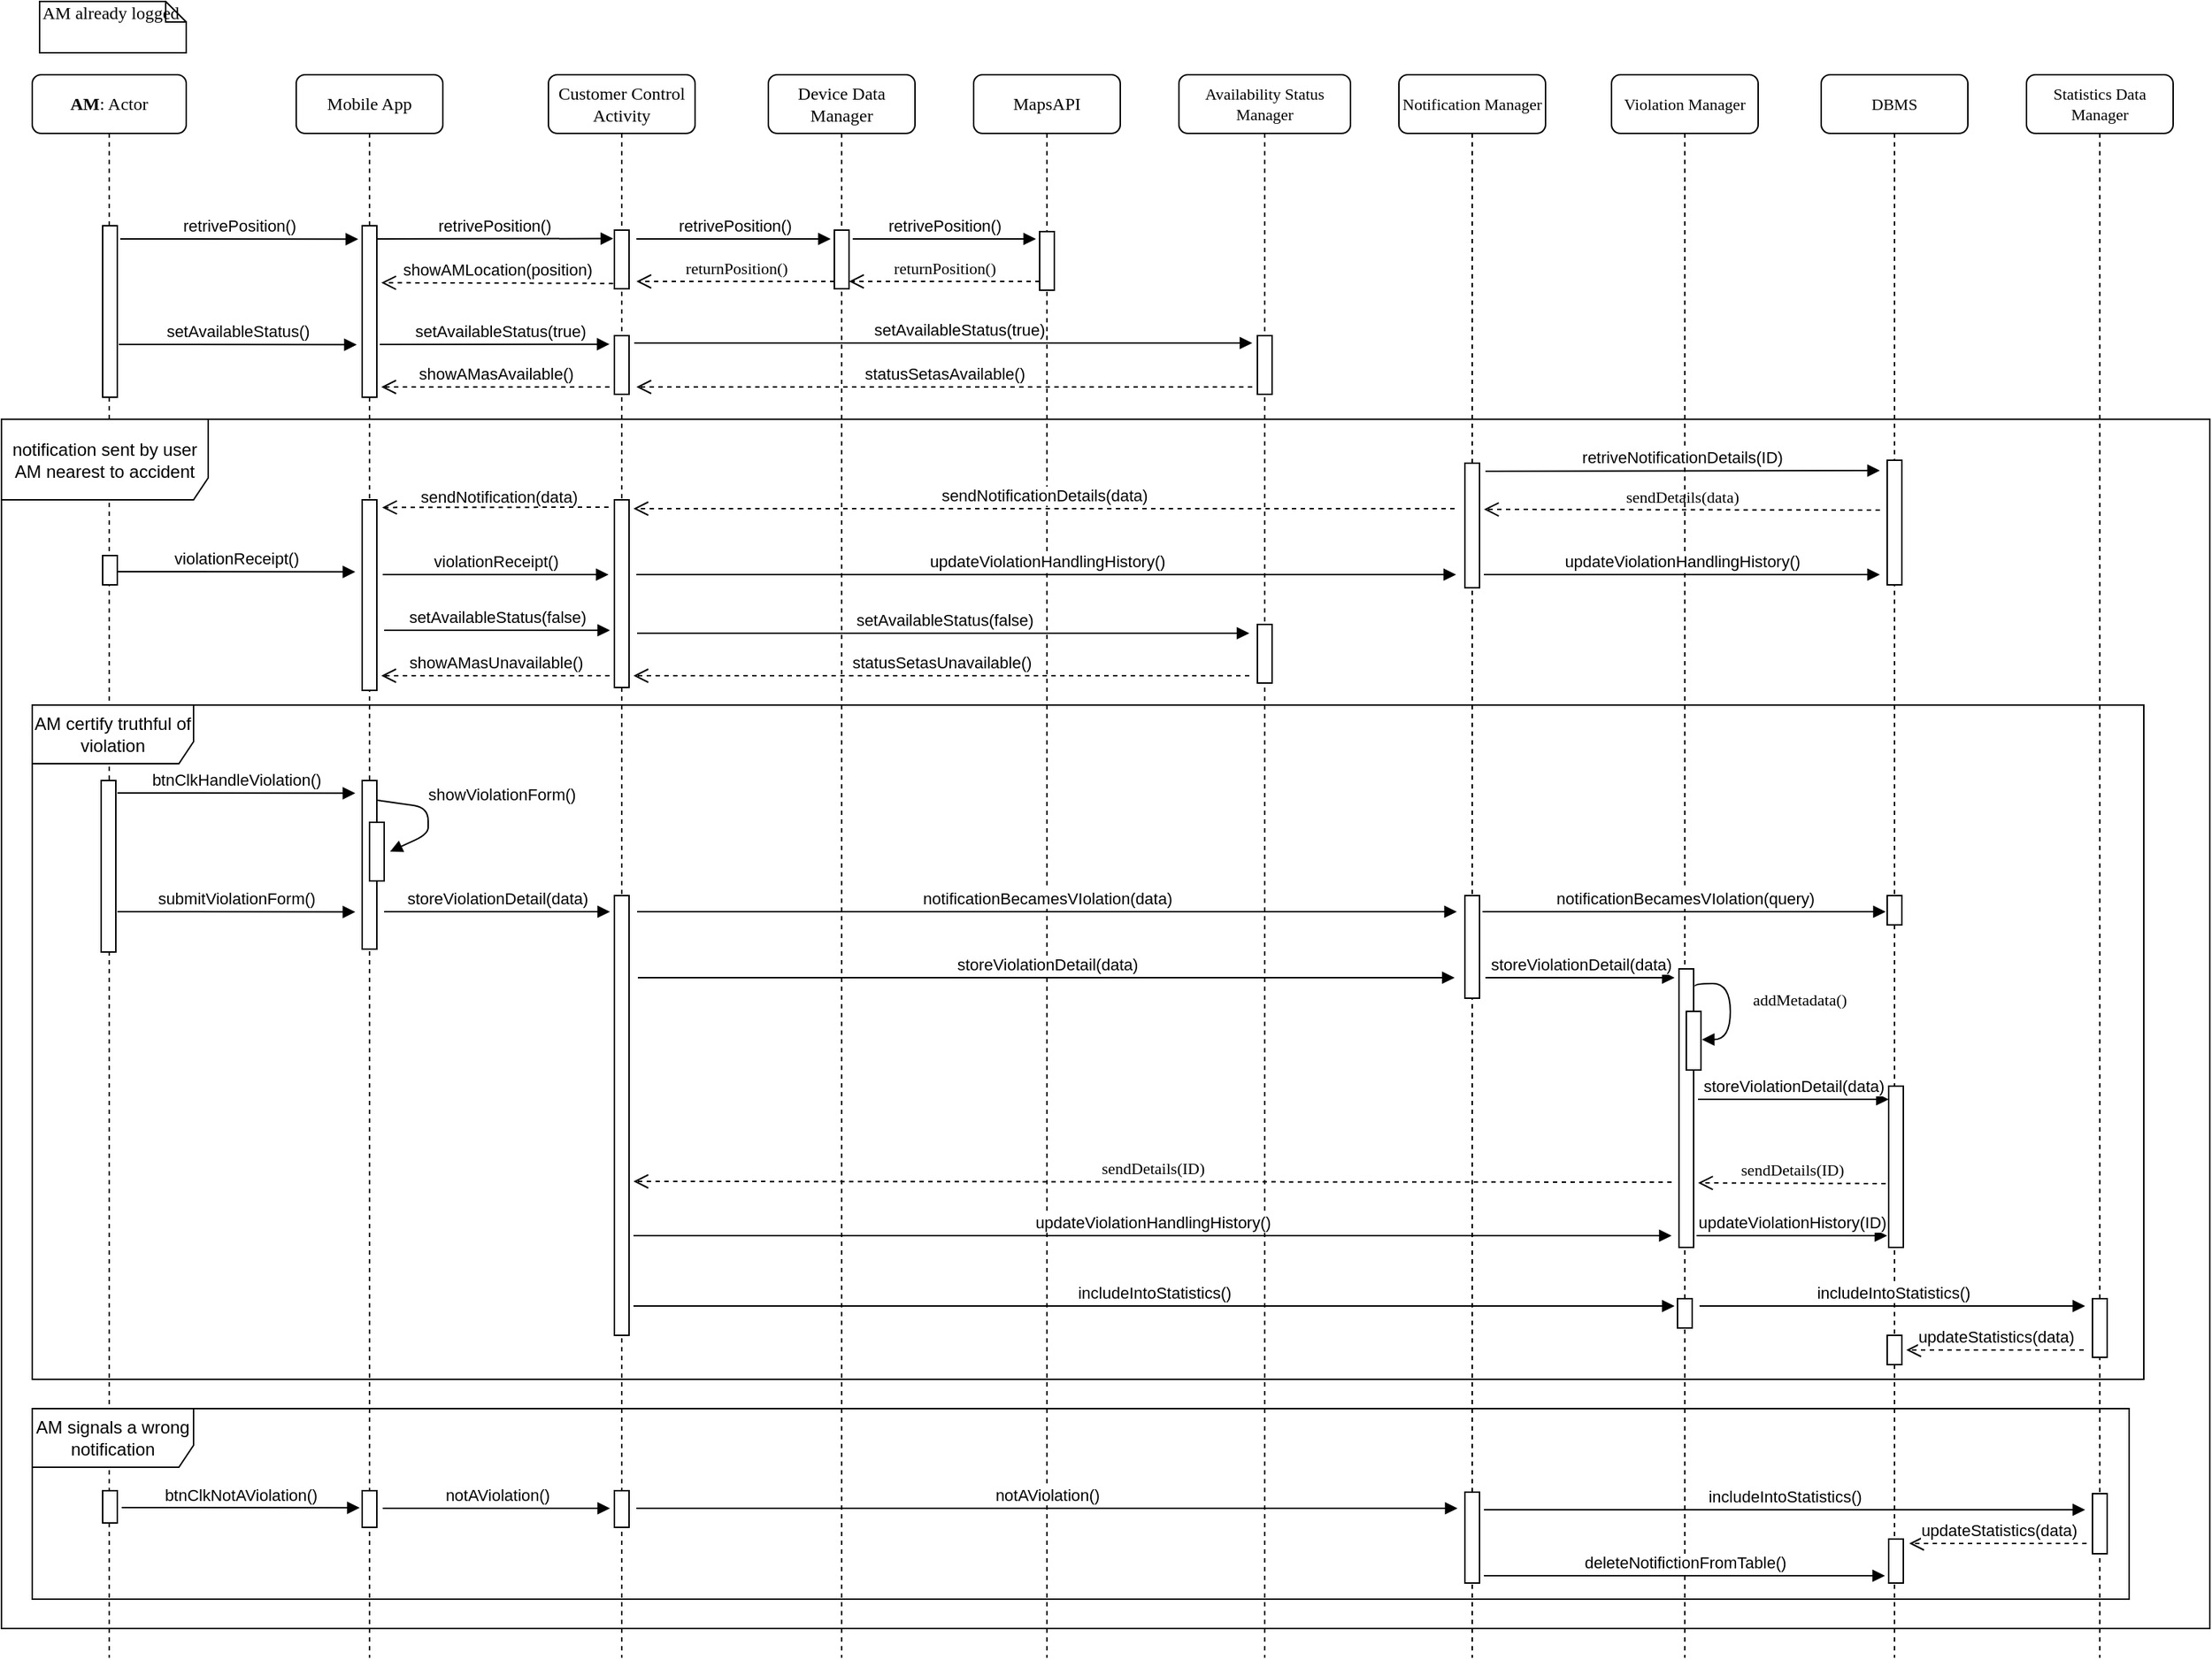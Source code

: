<mxfile version="12.2.9" type="github" pages="1">
  <diagram id="0RAHFB9DxQQNoqs_koFl" name="Page-1">
    <mxGraphModel dx="2926" dy="1651" grid="1" gridSize="10" guides="1" tooltips="1" connect="1" arrows="1" fold="1" page="1" pageScale="1" pageWidth="827" pageHeight="1169" math="0" shadow="0">
      <root>
        <mxCell id="0"/>
        <mxCell id="1" parent="0"/>
        <mxCell id="qk6un8bk32dUB89qjppy-118" value="Violation Manager" style="shape=umlLifeline;perimeter=lifelinePerimeter;whiteSpace=wrap;html=1;container=1;collapsible=0;recursiveResize=0;outlineConnect=0;rounded=1;shadow=0;comic=0;labelBackgroundColor=none;strokeWidth=1;fontFamily=Verdana;fontSize=11;align=center;" vertex="1" parent="1">
          <mxGeometry x="1137" y="80" width="100" height="1080" as="geometry"/>
        </mxCell>
        <mxCell id="qk6un8bk32dUB89qjppy-119" value="" style="html=1;points=[];perimeter=orthogonalPerimeter;rounded=0;shadow=0;comic=0;labelBackgroundColor=none;strokeColor=#000000;strokeWidth=1;fillColor=#FFFFFF;fontFamily=Verdana;fontSize=11;fontColor=#000000;align=center;" vertex="1" parent="qk6un8bk32dUB89qjppy-118">
          <mxGeometry x="46" y="610" width="10" height="190" as="geometry"/>
        </mxCell>
        <mxCell id="qk6un8bk32dUB89qjppy-1" value="Mobile App" style="shape=umlLifeline;perimeter=lifelinePerimeter;whiteSpace=wrap;html=1;container=1;collapsible=0;recursiveResize=0;outlineConnect=0;rounded=1;shadow=0;comic=0;labelBackgroundColor=none;strokeWidth=1;fontFamily=Verdana;fontSize=12;align=center;" vertex="1" parent="1">
          <mxGeometry x="240" y="80" width="100" height="1080" as="geometry"/>
        </mxCell>
        <mxCell id="qk6un8bk32dUB89qjppy-2" value="" style="html=1;points=[];perimeter=orthogonalPerimeter;rounded=0;shadow=0;comic=0;labelBackgroundColor=none;strokeWidth=1;fontFamily=Verdana;fontSize=11;align=center;" vertex="1" parent="qk6un8bk32dUB89qjppy-1">
          <mxGeometry x="45" y="103" width="10" height="117" as="geometry"/>
        </mxCell>
        <mxCell id="qk6un8bk32dUB89qjppy-69" value="" style="html=1;points=[];perimeter=orthogonalPerimeter;rounded=0;shadow=0;comic=0;labelBackgroundColor=none;strokeWidth=1;fontFamily=Verdana;fontSize=11;align=center;" vertex="1" parent="qk6un8bk32dUB89qjppy-1">
          <mxGeometry x="45" y="290" width="10" height="130" as="geometry"/>
        </mxCell>
        <mxCell id="qk6un8bk32dUB89qjppy-160" value="" style="html=1;points=[];perimeter=orthogonalPerimeter;rounded=0;shadow=0;comic=0;labelBackgroundColor=none;strokeWidth=1;fontFamily=Verdana;fontSize=11;align=center;direction=west;" vertex="1" parent="qk6un8bk32dUB89qjppy-1">
          <mxGeometry x="45" y="966" width="10" height="25" as="geometry"/>
        </mxCell>
        <mxCell id="qk6un8bk32dUB89qjppy-6" value="Device Data Manager " style="shape=umlLifeline;perimeter=lifelinePerimeter;whiteSpace=wrap;html=1;container=1;collapsible=0;recursiveResize=0;outlineConnect=0;rounded=1;shadow=0;comic=0;labelBackgroundColor=none;strokeWidth=1;fontFamily=Verdana;fontSize=12;align=center;" vertex="1" parent="1">
          <mxGeometry x="562" y="80" width="100" height="1080" as="geometry"/>
        </mxCell>
        <mxCell id="qk6un8bk32dUB89qjppy-17" value="" style="html=1;points=[];perimeter=orthogonalPerimeter;rounded=0;shadow=0;comic=0;labelBackgroundColor=none;strokeWidth=1;fontFamily=Verdana;fontSize=11;align=center;" vertex="1" parent="qk6un8bk32dUB89qjppy-6">
          <mxGeometry x="45" y="106" width="10" height="40" as="geometry"/>
        </mxCell>
        <mxCell id="qk6un8bk32dUB89qjppy-52" value="returnPosition()" style="html=1;verticalAlign=bottom;endArrow=open;dashed=1;endSize=8;labelBackgroundColor=none;fontFamily=Verdana;fontSize=11;edgeStyle=elbowEdgeStyle;elbow=vertical;" edge="1" parent="qk6un8bk32dUB89qjppy-6">
          <mxGeometry relative="1" as="geometry">
            <mxPoint x="-90" y="141" as="targetPoint"/>
            <Array as="points">
              <mxPoint x="-10" y="141"/>
              <mxPoint x="20" y="141"/>
            </Array>
            <mxPoint x="45" y="141" as="sourcePoint"/>
          </mxGeometry>
        </mxCell>
        <mxCell id="qk6un8bk32dUB89qjppy-53" value="retrivePosition()" style="html=1;verticalAlign=bottom;endArrow=block;fontSize=11;" edge="1" parent="qk6un8bk32dUB89qjppy-6">
          <mxGeometry width="80" relative="1" as="geometry">
            <mxPoint x="-90" y="112" as="sourcePoint"/>
            <mxPoint x="42.5" y="112.0" as="targetPoint"/>
          </mxGeometry>
        </mxCell>
        <mxCell id="qk6un8bk32dUB89qjppy-7" value="MapsAPI" style="shape=umlLifeline;perimeter=lifelinePerimeter;whiteSpace=wrap;html=1;container=1;collapsible=0;recursiveResize=0;outlineConnect=0;rounded=1;shadow=0;comic=0;labelBackgroundColor=none;strokeWidth=1;fontFamily=Verdana;fontSize=12;align=center;" vertex="1" parent="1">
          <mxGeometry x="702" y="80" width="100" height="1080" as="geometry"/>
        </mxCell>
        <mxCell id="qk6un8bk32dUB89qjppy-8" value="" style="html=1;points=[];perimeter=orthogonalPerimeter;rounded=0;shadow=0;comic=0;labelBackgroundColor=none;strokeWidth=1;fontFamily=Verdana;fontSize=11;align=center;" vertex="1" parent="qk6un8bk32dUB89qjppy-7">
          <mxGeometry x="45" y="107" width="10" height="40" as="geometry"/>
        </mxCell>
        <mxCell id="qk6un8bk32dUB89qjppy-9" value="Notification Manager" style="shape=umlLifeline;perimeter=lifelinePerimeter;whiteSpace=wrap;html=1;container=1;collapsible=0;recursiveResize=0;outlineConnect=0;rounded=1;shadow=0;comic=0;labelBackgroundColor=none;strokeWidth=1;fontFamily=Verdana;fontSize=11;align=center;" vertex="1" parent="1">
          <mxGeometry x="992" y="80" width="100" height="1080" as="geometry"/>
        </mxCell>
        <mxCell id="qk6un8bk32dUB89qjppy-66" value="" style="html=1;points=[];perimeter=orthogonalPerimeter;rounded=0;shadow=0;comic=0;labelBackgroundColor=none;strokeWidth=1;fontFamily=Verdana;fontSize=11;align=center;" vertex="1" parent="qk6un8bk32dUB89qjppy-9">
          <mxGeometry x="45" y="265" width="10" height="85" as="geometry"/>
        </mxCell>
        <mxCell id="qk6un8bk32dUB89qjppy-110" value="" style="html=1;points=[];perimeter=orthogonalPerimeter;rounded=0;shadow=0;comic=0;labelBackgroundColor=none;strokeWidth=1;fontFamily=Verdana;fontSize=11;align=center;" vertex="1" parent="qk6un8bk32dUB89qjppy-9">
          <mxGeometry x="45" y="560" width="10" height="70" as="geometry"/>
        </mxCell>
        <mxCell id="qk6un8bk32dUB89qjppy-14" value="&lt;b&gt;AM&lt;/b&gt;: Actor" style="shape=umlLifeline;perimeter=lifelinePerimeter;whiteSpace=wrap;html=1;container=1;collapsible=0;recursiveResize=0;outlineConnect=0;rounded=1;shadow=0;comic=0;labelBackgroundColor=none;strokeWidth=1;fontFamily=Verdana;fontSize=12;align=center;" vertex="1" parent="1">
          <mxGeometry x="60" y="80" width="105" height="1080" as="geometry"/>
        </mxCell>
        <mxCell id="qk6un8bk32dUB89qjppy-15" value="" style="html=1;points=[];perimeter=orthogonalPerimeter;rounded=0;shadow=0;comic=0;labelBackgroundColor=none;strokeWidth=1;fontFamily=Verdana;fontSize=11;align=center;" vertex="1" parent="qk6un8bk32dUB89qjppy-14">
          <mxGeometry x="48" y="103" width="10" height="117" as="geometry"/>
        </mxCell>
        <mxCell id="qk6un8bk32dUB89qjppy-16" value="retrivePosition()" style="html=1;verticalAlign=bottom;endArrow=block;entryX=-0.272;entryY=0.407;entryDx=0;entryDy=0;entryPerimeter=0;fontSize=11;" edge="1" parent="qk6un8bk32dUB89qjppy-14">
          <mxGeometry width="80" relative="1" as="geometry">
            <mxPoint x="60" y="112" as="sourcePoint"/>
            <mxPoint x="222.28" y="112.159" as="targetPoint"/>
          </mxGeometry>
        </mxCell>
        <mxCell id="qk6un8bk32dUB89qjppy-70" value="" style="html=1;points=[];perimeter=orthogonalPerimeter;rounded=0;shadow=0;comic=0;labelBackgroundColor=none;strokeWidth=1;fontFamily=Verdana;fontSize=11;align=center;" vertex="1" parent="qk6un8bk32dUB89qjppy-14">
          <mxGeometry x="48" y="328" width="10" height="20" as="geometry"/>
        </mxCell>
        <mxCell id="qk6un8bk32dUB89qjppy-155" value="" style="html=1;points=[];perimeter=orthogonalPerimeter;rounded=0;shadow=0;comic=0;labelBackgroundColor=none;strokeWidth=1;fontFamily=Verdana;fontSize=11;align=center;" vertex="1" parent="qk6un8bk32dUB89qjppy-14">
          <mxGeometry x="48" y="966" width="10" height="22" as="geometry"/>
        </mxCell>
        <mxCell id="qk6un8bk32dUB89qjppy-156" value="btnClkNotAViolation()" style="html=1;verticalAlign=bottom;endArrow=block;entryX=-0.272;entryY=0.407;entryDx=0;entryDy=0;entryPerimeter=0;fontSize=11;" edge="1" parent="qk6un8bk32dUB89qjppy-14">
          <mxGeometry width="80" relative="1" as="geometry">
            <mxPoint x="61.0" y="977.5" as="sourcePoint"/>
            <mxPoint x="223.28" y="977.659" as="targetPoint"/>
          </mxGeometry>
        </mxCell>
        <mxCell id="qk6un8bk32dUB89qjppy-18" value="returnPosition()" style="html=1;verticalAlign=bottom;endArrow=open;dashed=1;endSize=8;labelBackgroundColor=none;fontFamily=Verdana;fontSize=11;edgeStyle=elbowEdgeStyle;elbow=vertical;" edge="1" parent="1">
          <mxGeometry relative="1" as="geometry">
            <mxPoint x="617" y="221" as="targetPoint"/>
            <Array as="points">
              <mxPoint x="692" y="221"/>
              <mxPoint x="722" y="221"/>
            </Array>
            <mxPoint x="747" y="221" as="sourcePoint"/>
          </mxGeometry>
        </mxCell>
        <mxCell id="qk6un8bk32dUB89qjppy-21" value="AM already logged" style="shape=note;whiteSpace=wrap;html=1;size=14;verticalAlign=top;align=left;spacingTop=-6;rounded=0;shadow=0;comic=0;labelBackgroundColor=none;strokeWidth=1;fontFamily=Verdana;fontSize=12" vertex="1" parent="1">
          <mxGeometry x="65" y="30" width="100" height="35" as="geometry"/>
        </mxCell>
        <mxCell id="qk6un8bk32dUB89qjppy-26" value="retrivePosition()" style="html=1;verticalAlign=bottom;endArrow=block;fontSize=11;entryX=-0.082;entryY=0.144;entryDx=0;entryDy=0;entryPerimeter=0;" edge="1" parent="1" target="qk6un8bk32dUB89qjppy-58">
          <mxGeometry width="80" relative="1" as="geometry">
            <mxPoint x="295" y="192" as="sourcePoint"/>
            <mxPoint x="570" y="192" as="targetPoint"/>
          </mxGeometry>
        </mxCell>
        <mxCell id="qk6un8bk32dUB89qjppy-27" value="retrivePosition()" style="html=1;verticalAlign=bottom;endArrow=block;fontSize=11;" edge="1" parent="1">
          <mxGeometry width="80" relative="1" as="geometry">
            <mxPoint x="619.5" y="192" as="sourcePoint"/>
            <mxPoint x="744.5" y="192" as="targetPoint"/>
          </mxGeometry>
        </mxCell>
        <mxCell id="qk6un8bk32dUB89qjppy-28" value="showAMLocation(position)" style="html=1;verticalAlign=bottom;endArrow=open;dashed=1;endSize=8;entryX=1.3;entryY=0.625;entryDx=0;entryDy=0;entryPerimeter=0;fontSize=11;exitX=-0.082;exitY=0.909;exitDx=0;exitDy=0;exitPerimeter=0;" edge="1" parent="1" source="qk6un8bk32dUB89qjppy-58">
          <mxGeometry relative="1" as="geometry">
            <mxPoint x="570" y="222" as="sourcePoint"/>
            <mxPoint x="298.0" y="221.875" as="targetPoint"/>
          </mxGeometry>
        </mxCell>
        <mxCell id="qk6un8bk32dUB89qjppy-34" value="Statistics Data Manager" style="shape=umlLifeline;perimeter=lifelinePerimeter;whiteSpace=wrap;html=1;container=1;collapsible=0;recursiveResize=0;outlineConnect=0;rounded=1;shadow=0;comic=0;labelBackgroundColor=none;strokeWidth=1;fontFamily=Verdana;fontSize=11;align=center;" vertex="1" parent="1">
          <mxGeometry x="1420" y="80" width="100" height="1080" as="geometry"/>
        </mxCell>
        <mxCell id="qk6un8bk32dUB89qjppy-147" value="" style="html=1;points=[];perimeter=orthogonalPerimeter;rounded=0;shadow=0;comic=0;labelBackgroundColor=none;strokeWidth=1;fontFamily=Verdana;fontSize=11;align=center;" vertex="1" parent="qk6un8bk32dUB89qjppy-34">
          <mxGeometry x="45" y="835" width="10" height="40" as="geometry"/>
        </mxCell>
        <mxCell id="qk6un8bk32dUB89qjppy-173" value="" style="html=1;points=[];perimeter=orthogonalPerimeter;rounded=0;shadow=0;comic=0;labelBackgroundColor=none;strokeWidth=1;fontFamily=Verdana;fontSize=11;align=center;" vertex="1" parent="qk6un8bk32dUB89qjppy-34">
          <mxGeometry x="45" y="968" width="10" height="41" as="geometry"/>
        </mxCell>
        <mxCell id="qk6un8bk32dUB89qjppy-40" value="updateStatistics(data)" style="html=1;verticalAlign=bottom;endArrow=open;dashed=1;endSize=8;fontSize=11;" edge="1" parent="1">
          <mxGeometry relative="1" as="geometry">
            <mxPoint x="1459" y="950" as="sourcePoint"/>
            <mxPoint x="1338" y="950" as="targetPoint"/>
          </mxGeometry>
        </mxCell>
        <mxCell id="qk6un8bk32dUB89qjppy-44" value="Availability Status Manager " style="shape=umlLifeline;perimeter=lifelinePerimeter;whiteSpace=wrap;html=1;container=1;collapsible=0;recursiveResize=0;outlineConnect=0;rounded=1;shadow=0;comic=0;labelBackgroundColor=none;strokeWidth=1;fontFamily=Verdana;fontSize=11;align=center;" vertex="1" parent="1">
          <mxGeometry x="842" y="80" width="117" height="1080" as="geometry"/>
        </mxCell>
        <mxCell id="qk6un8bk32dUB89qjppy-60" value="" style="html=1;points=[];perimeter=orthogonalPerimeter;rounded=0;shadow=0;comic=0;labelBackgroundColor=none;strokeWidth=1;fontFamily=Verdana;fontSize=11;align=center;" vertex="1" parent="qk6un8bk32dUB89qjppy-44">
          <mxGeometry x="53.5" y="178" width="10" height="40" as="geometry"/>
        </mxCell>
        <mxCell id="qk6un8bk32dUB89qjppy-96" value="" style="html=1;points=[];perimeter=orthogonalPerimeter;rounded=0;shadow=0;comic=0;labelBackgroundColor=none;strokeWidth=1;fontFamily=Verdana;fontSize=11;align=center;" vertex="1" parent="qk6un8bk32dUB89qjppy-44">
          <mxGeometry x="53.5" y="375" width="10" height="40" as="geometry"/>
        </mxCell>
        <mxCell id="qk6un8bk32dUB89qjppy-46" value="Customer Control Activity" style="shape=umlLifeline;perimeter=lifelinePerimeter;whiteSpace=wrap;html=1;container=1;collapsible=0;recursiveResize=0;outlineConnect=0;rounded=1;shadow=0;comic=0;labelBackgroundColor=none;strokeWidth=1;fontFamily=Verdana;fontSize=12;align=center;size=40;" vertex="1" parent="1">
          <mxGeometry x="412" y="80" width="100" height="1080" as="geometry"/>
        </mxCell>
        <mxCell id="qk6un8bk32dUB89qjppy-57" value="" style="html=1;points=[];perimeter=orthogonalPerimeter;rounded=0;shadow=0;comic=0;labelBackgroundColor=none;strokeWidth=1;fontFamily=Verdana;fontSize=11;align=center;" vertex="1" parent="qk6un8bk32dUB89qjppy-46">
          <mxGeometry x="45" y="178" width="10" height="40" as="geometry"/>
        </mxCell>
        <mxCell id="qk6un8bk32dUB89qjppy-58" value="" style="html=1;points=[];perimeter=orthogonalPerimeter;rounded=0;shadow=0;comic=0;labelBackgroundColor=none;strokeWidth=1;fontFamily=Verdana;fontSize=11;align=center;" vertex="1" parent="qk6un8bk32dUB89qjppy-46">
          <mxGeometry x="45" y="106" width="10" height="40" as="geometry"/>
        </mxCell>
        <mxCell id="qk6un8bk32dUB89qjppy-67" value="" style="html=1;points=[];perimeter=orthogonalPerimeter;rounded=0;shadow=0;comic=0;labelBackgroundColor=none;strokeWidth=1;fontFamily=Verdana;fontSize=11;align=center;" vertex="1" parent="qk6un8bk32dUB89qjppy-46">
          <mxGeometry x="45" y="290" width="10" height="128" as="geometry"/>
        </mxCell>
        <mxCell id="qk6un8bk32dUB89qjppy-109" value="" style="html=1;points=[];perimeter=orthogonalPerimeter;rounded=0;shadow=0;comic=0;labelBackgroundColor=none;strokeWidth=1;fontFamily=Verdana;fontSize=11;align=center;" vertex="1" parent="qk6un8bk32dUB89qjppy-46">
          <mxGeometry x="45" y="560" width="10" height="300" as="geometry"/>
        </mxCell>
        <mxCell id="qk6un8bk32dUB89qjppy-56" value="setAvailableStatus()" style="html=1;verticalAlign=bottom;endArrow=block;entryX=-0.272;entryY=0.407;entryDx=0;entryDy=0;entryPerimeter=0;fontSize=11;" edge="1" parent="1">
          <mxGeometry width="80" relative="1" as="geometry">
            <mxPoint x="119" y="264" as="sourcePoint"/>
            <mxPoint x="281.28" y="264.159" as="targetPoint"/>
          </mxGeometry>
        </mxCell>
        <mxCell id="qk6un8bk32dUB89qjppy-59" value="setAvailableStatus(true)" style="html=1;verticalAlign=bottom;endArrow=block;fontSize=11;entryX=-0.333;entryY=0.146;entryDx=0;entryDy=0;entryPerimeter=0;" edge="1" parent="1" target="qk6un8bk32dUB89qjppy-57">
          <mxGeometry x="0.048" width="80" relative="1" as="geometry">
            <mxPoint x="297" y="264" as="sourcePoint"/>
            <mxPoint x="440" y="220" as="targetPoint"/>
            <mxPoint as="offset"/>
          </mxGeometry>
        </mxCell>
        <mxCell id="qk6un8bk32dUB89qjppy-61" value="setAvailableStatus(true)" style="html=1;verticalAlign=bottom;endArrow=block;fontSize=11;" edge="1" parent="1">
          <mxGeometry x="0.048" width="80" relative="1" as="geometry">
            <mxPoint x="470.5" y="263" as="sourcePoint"/>
            <mxPoint x="892" y="263" as="targetPoint"/>
            <mxPoint as="offset"/>
          </mxGeometry>
        </mxCell>
        <mxCell id="qk6un8bk32dUB89qjppy-62" value="statusSetasAvailable()" style="html=1;verticalAlign=bottom;endArrow=open;dashed=1;endSize=8;entryX=1.5;entryY=0.8;entryDx=0;entryDy=0;entryPerimeter=0;fontSize=11;" edge="1" parent="1">
          <mxGeometry relative="1" as="geometry">
            <mxPoint x="892" y="293" as="sourcePoint"/>
            <mxPoint x="472" y="293" as="targetPoint"/>
          </mxGeometry>
        </mxCell>
        <mxCell id="qk6un8bk32dUB89qjppy-63" value="showAMasAvailable()" style="html=1;verticalAlign=bottom;endArrow=open;dashed=1;endSize=8;entryX=1.5;entryY=0.8;entryDx=0;entryDy=0;entryPerimeter=0;fontSize=11;exitX=-0.333;exitY=0.875;exitDx=0;exitDy=0;exitPerimeter=0;" edge="1" parent="1" source="qk6un8bk32dUB89qjppy-57">
          <mxGeometry relative="1" as="geometry">
            <mxPoint x="570" y="293" as="sourcePoint"/>
            <mxPoint x="298" y="293" as="targetPoint"/>
          </mxGeometry>
        </mxCell>
        <mxCell id="qk6un8bk32dUB89qjppy-68" value="sendNotificationDetails(data)" style="html=1;verticalAlign=bottom;endArrow=open;dashed=1;endSize=8;entryX=1.5;entryY=0.8;entryDx=0;entryDy=0;entryPerimeter=0;fontSize=11;" edge="1" parent="1">
          <mxGeometry relative="1" as="geometry">
            <mxPoint x="1030" y="376" as="sourcePoint"/>
            <mxPoint x="470" y="376" as="targetPoint"/>
          </mxGeometry>
        </mxCell>
        <mxCell id="qk6un8bk32dUB89qjppy-71" value="" style="html=1;verticalAlign=bottom;endArrow=open;dashed=1;endSize=8;fontSize=11;entryX=1.06;entryY=0.13;entryDx=0;entryDy=0;entryPerimeter=0;" edge="1" parent="1">
          <mxGeometry x="-0.067" relative="1" as="geometry">
            <mxPoint x="453" y="375" as="sourcePoint"/>
            <mxPoint x="298.6" y="375.2" as="targetPoint"/>
            <mxPoint x="-1" as="offset"/>
          </mxGeometry>
        </mxCell>
        <mxCell id="qk6un8bk32dUB89qjppy-72" value="sendNotification(data)" style="text;html=1;align=center;verticalAlign=middle;resizable=0;points=[];;autosize=1;fontSize=11;" vertex="1" parent="1">
          <mxGeometry x="313" y="358" width="130" height="20" as="geometry"/>
        </mxCell>
        <mxCell id="qk6un8bk32dUB89qjppy-78" value="retriveNotificationDetails(ID)" style="html=1;verticalAlign=bottom;endArrow=block;fontSize=11;" edge="1" parent="1">
          <mxGeometry width="80" relative="1" as="geometry">
            <mxPoint x="1051" y="350.5" as="sourcePoint"/>
            <mxPoint x="1320" y="350" as="targetPoint"/>
          </mxGeometry>
        </mxCell>
        <mxCell id="qk6un8bk32dUB89qjppy-79" value="violationReceipt()" style="html=1;verticalAlign=bottom;endArrow=block;entryX=-0.272;entryY=0.407;entryDx=0;entryDy=0;entryPerimeter=0;fontSize=11;" edge="1" parent="1">
          <mxGeometry width="80" relative="1" as="geometry">
            <mxPoint x="118.0" y="419" as="sourcePoint"/>
            <mxPoint x="280.28" y="419.159" as="targetPoint"/>
          </mxGeometry>
        </mxCell>
        <mxCell id="qk6un8bk32dUB89qjppy-81" value="updateViolationHandlingHistory()" style="html=1;verticalAlign=bottom;endArrow=block;fontSize=11;" edge="1" parent="1">
          <mxGeometry width="80" relative="1" as="geometry">
            <mxPoint x="472" y="421" as="sourcePoint"/>
            <mxPoint x="1031" y="421" as="targetPoint"/>
          </mxGeometry>
        </mxCell>
        <mxCell id="qk6un8bk32dUB89qjppy-94" value="setAvailableStatus(false)" style="html=1;verticalAlign=bottom;endArrow=block;fontSize=11;" edge="1" parent="1">
          <mxGeometry width="80" relative="1" as="geometry">
            <mxPoint x="300" y="459" as="sourcePoint"/>
            <mxPoint x="454" y="459" as="targetPoint"/>
          </mxGeometry>
        </mxCell>
        <mxCell id="qk6un8bk32dUB89qjppy-95" value="setAvailableStatus(false)" style="html=1;verticalAlign=bottom;endArrow=block;fontSize=11;" edge="1" parent="1">
          <mxGeometry width="80" relative="1" as="geometry">
            <mxPoint x="472.5" y="461" as="sourcePoint"/>
            <mxPoint x="890" y="461" as="targetPoint"/>
          </mxGeometry>
        </mxCell>
        <mxCell id="qk6un8bk32dUB89qjppy-97" value="statusSetasUnavailable()" style="html=1;verticalAlign=bottom;endArrow=open;dashed=1;endSize=8;entryX=1.5;entryY=0.8;entryDx=0;entryDy=0;entryPerimeter=0;fontSize=11;" edge="1" parent="1">
          <mxGeometry relative="1" as="geometry">
            <mxPoint x="890" y="490" as="sourcePoint"/>
            <mxPoint x="470" y="490" as="targetPoint"/>
          </mxGeometry>
        </mxCell>
        <mxCell id="qk6un8bk32dUB89qjppy-98" value="showAMasUnavailable()" style="html=1;verticalAlign=bottom;endArrow=open;dashed=1;endSize=8;entryX=1.5;entryY=0.8;entryDx=0;entryDy=0;entryPerimeter=0;fontSize=11;exitX=-0.333;exitY=0.875;exitDx=0;exitDy=0;exitPerimeter=0;" edge="1" parent="1">
          <mxGeometry relative="1" as="geometry">
            <mxPoint x="453.67" y="490" as="sourcePoint"/>
            <mxPoint x="298" y="490" as="targetPoint"/>
          </mxGeometry>
        </mxCell>
        <mxCell id="qk6un8bk32dUB89qjppy-99" value="" style="html=1;points=[];perimeter=orthogonalPerimeter;rounded=0;shadow=0;comic=0;labelBackgroundColor=none;strokeWidth=1;fontFamily=Verdana;fontSize=11;align=center;" vertex="1" parent="1">
          <mxGeometry x="107" y="561.5" width="10" height="117" as="geometry"/>
        </mxCell>
        <mxCell id="qk6un8bk32dUB89qjppy-100" value="btnClkHandleViolation()" style="html=1;verticalAlign=bottom;endArrow=block;entryX=-0.272;entryY=0.407;entryDx=0;entryDy=0;entryPerimeter=0;fontSize=11;" edge="1" parent="1">
          <mxGeometry width="80" relative="1" as="geometry">
            <mxPoint x="118.0" y="570.0" as="sourcePoint"/>
            <mxPoint x="280.28" y="570.159" as="targetPoint"/>
          </mxGeometry>
        </mxCell>
        <mxCell id="qk6un8bk32dUB89qjppy-101" value="" style="html=1;points=[];perimeter=orthogonalPerimeter;rounded=0;shadow=0;comic=0;labelBackgroundColor=none;strokeWidth=1;fontFamily=Verdana;fontSize=11;align=center;" vertex="1" parent="1">
          <mxGeometry x="285" y="561.5" width="10" height="115" as="geometry"/>
        </mxCell>
        <mxCell id="qk6un8bk32dUB89qjppy-102" value="" style="html=1;points=[];perimeter=orthogonalPerimeter;rounded=0;shadow=0;comic=0;labelBackgroundColor=none;strokeWidth=1;fontFamily=Verdana;fontSize=11;align=center;" vertex="1" parent="1">
          <mxGeometry x="290" y="590" width="10" height="40" as="geometry"/>
        </mxCell>
        <mxCell id="qk6un8bk32dUB89qjppy-105" value="violationReceipt()" style="html=1;verticalAlign=bottom;endArrow=block;fontSize=11;" edge="1" parent="1">
          <mxGeometry width="80" relative="1" as="geometry">
            <mxPoint x="299" y="421" as="sourcePoint"/>
            <mxPoint x="453" y="421" as="targetPoint"/>
          </mxGeometry>
        </mxCell>
        <mxCell id="qk6un8bk32dUB89qjppy-106" value="showViolationForm()" style="html=1;verticalAlign=bottom;endArrow=block;fontSize=11;exitX=0.969;exitY=0.116;exitDx=0;exitDy=0;exitPerimeter=0;" edge="1" parent="1" source="qk6un8bk32dUB89qjppy-101">
          <mxGeometry x="-0.133" y="50" width="80" relative="1" as="geometry">
            <mxPoint x="295" y="570" as="sourcePoint"/>
            <mxPoint x="304" y="610" as="targetPoint"/>
            <Array as="points">
              <mxPoint x="330" y="580"/>
              <mxPoint x="330" y="598"/>
            </Array>
            <mxPoint as="offset"/>
          </mxGeometry>
        </mxCell>
        <mxCell id="qk6un8bk32dUB89qjppy-107" value="submitViolationForm()" style="html=1;verticalAlign=bottom;endArrow=block;entryX=-0.272;entryY=0.407;entryDx=0;entryDy=0;entryPerimeter=0;fontSize=11;" edge="1" parent="1">
          <mxGeometry width="80" relative="1" as="geometry">
            <mxPoint x="118.0" y="651" as="sourcePoint"/>
            <mxPoint x="280.28" y="651.159" as="targetPoint"/>
          </mxGeometry>
        </mxCell>
        <mxCell id="qk6un8bk32dUB89qjppy-108" value="storeViolationDetail(data)" style="html=1;verticalAlign=bottom;endArrow=block;fontSize=11;" edge="1" parent="1">
          <mxGeometry width="80" relative="1" as="geometry">
            <mxPoint x="300" y="651" as="sourcePoint"/>
            <mxPoint x="454.0" y="651" as="targetPoint"/>
          </mxGeometry>
        </mxCell>
        <mxCell id="qk6un8bk32dUB89qjppy-111" value="&lt;div&gt;notificationBecamesVIolation(data)&lt;/div&gt;" style="html=1;verticalAlign=bottom;endArrow=block;fontSize=11;" edge="1" parent="1">
          <mxGeometry width="80" relative="1" as="geometry">
            <mxPoint x="472.5" y="651" as="sourcePoint"/>
            <mxPoint x="1031.5" y="651" as="targetPoint"/>
          </mxGeometry>
        </mxCell>
        <mxCell id="qk6un8bk32dUB89qjppy-115" value="updateViolationHandlingHistory()" style="html=1;verticalAlign=bottom;endArrow=block;fontSize=11;" edge="1" parent="1">
          <mxGeometry width="80" relative="1" as="geometry">
            <mxPoint x="470" y="872" as="sourcePoint"/>
            <mxPoint x="1178" y="872" as="targetPoint"/>
          </mxGeometry>
        </mxCell>
        <mxCell id="qk6un8bk32dUB89qjppy-122" value="DBMS" style="shape=umlLifeline;perimeter=lifelinePerimeter;whiteSpace=wrap;html=1;container=1;collapsible=0;recursiveResize=0;outlineConnect=0;rounded=1;shadow=0;comic=0;labelBackgroundColor=none;strokeWidth=1;fontFamily=Verdana;fontSize=11;align=center;" vertex="1" parent="1">
          <mxGeometry x="1280" y="80" width="100" height="1080" as="geometry"/>
        </mxCell>
        <mxCell id="qk6un8bk32dUB89qjppy-123" value="" style="html=1;points=[];perimeter=orthogonalPerimeter;rounded=0;shadow=0;comic=0;labelBackgroundColor=none;strokeColor=#000000;strokeWidth=1;fillColor=#FFFFFF;fontFamily=Verdana;fontSize=11;fontColor=#000000;align=center;" vertex="1" parent="qk6un8bk32dUB89qjppy-122">
          <mxGeometry x="46" y="690" width="10" height="110" as="geometry"/>
        </mxCell>
        <mxCell id="qk6un8bk32dUB89qjppy-124" value="includeIntoStatistics()" style="html=1;verticalAlign=bottom;endArrow=block;fontSize=11;" edge="1" parent="qk6un8bk32dUB89qjppy-122">
          <mxGeometry width="80" relative="1" as="geometry">
            <mxPoint x="-83" y="840" as="sourcePoint"/>
            <mxPoint x="180" y="840" as="targetPoint"/>
          </mxGeometry>
        </mxCell>
        <mxCell id="qk6un8bk32dUB89qjppy-125" value="" style="html=1;points=[];perimeter=orthogonalPerimeter;rounded=0;shadow=0;comic=0;labelBackgroundColor=none;strokeWidth=1;fontFamily=Verdana;fontSize=11;align=center;" vertex="1" parent="qk6un8bk32dUB89qjppy-122">
          <mxGeometry x="45" y="263" width="10" height="85" as="geometry"/>
        </mxCell>
        <mxCell id="qk6un8bk32dUB89qjppy-149" value="" style="html=1;points=[];perimeter=orthogonalPerimeter;rounded=0;shadow=0;comic=0;labelBackgroundColor=none;strokeWidth=1;fontFamily=Verdana;fontSize=11;align=center;" vertex="1" parent="qk6un8bk32dUB89qjppy-122">
          <mxGeometry x="45" y="860" width="10" height="20" as="geometry"/>
        </mxCell>
        <mxCell id="qk6un8bk32dUB89qjppy-171" value="" style="html=1;points=[];perimeter=orthogonalPerimeter;rounded=0;shadow=0;comic=0;labelBackgroundColor=none;strokeWidth=1;fontFamily=Verdana;fontSize=11;align=center;direction=west;" vertex="1" parent="qk6un8bk32dUB89qjppy-122">
          <mxGeometry x="46" y="999" width="10" height="30" as="geometry"/>
        </mxCell>
        <mxCell id="qk6un8bk32dUB89qjppy-77" value="sendDetails(data)" style="html=1;verticalAlign=bottom;endArrow=open;dashed=1;endSize=8;labelBackgroundColor=none;fontFamily=Verdana;fontSize=11;edgeStyle=elbowEdgeStyle;elbow=vertical;" edge="1" parent="1">
          <mxGeometry relative="1" as="geometry">
            <mxPoint x="1050" y="376.5" as="targetPoint"/>
            <Array as="points">
              <mxPoint x="1125" y="376.5"/>
              <mxPoint x="1155" y="376.5"/>
            </Array>
            <mxPoint x="1320" y="377" as="sourcePoint"/>
          </mxGeometry>
        </mxCell>
        <mxCell id="qk6un8bk32dUB89qjppy-86" value="updateViolationHandlingHistory()" style="html=1;verticalAlign=bottom;endArrow=block;fontSize=11;" edge="1" parent="1">
          <mxGeometry width="80" relative="1" as="geometry">
            <mxPoint x="1050" y="421" as="sourcePoint"/>
            <mxPoint x="1320" y="421" as="targetPoint"/>
          </mxGeometry>
        </mxCell>
        <mxCell id="qk6un8bk32dUB89qjppy-132" value="" style="html=1;points=[];perimeter=orthogonalPerimeter;rounded=0;shadow=0;comic=0;labelBackgroundColor=none;strokeWidth=1;fontFamily=Verdana;fontSize=11;align=center;" vertex="1" parent="1">
          <mxGeometry x="1188" y="719" width="10" height="40" as="geometry"/>
        </mxCell>
        <mxCell id="qk6un8bk32dUB89qjppy-133" value="addMetadata()" style="html=1;verticalAlign=bottom;endArrow=block;labelBackgroundColor=none;fontFamily=Verdana;fontSize=11;elbow=vertical;edgeStyle=orthogonalEdgeStyle;curved=1;entryX=1;entryY=0.286;entryPerimeter=0;exitX=1.038;exitY=0.345;exitPerimeter=0;" edge="1" parent="1">
          <mxGeometry x="0.107" y="47" relative="1" as="geometry">
            <mxPoint x="1193.941" y="701.765" as="sourcePoint"/>
            <mxPoint x="1198.647" y="738.235" as="targetPoint"/>
            <Array as="points">
              <mxPoint x="1218" y="700"/>
              <mxPoint x="1218" y="738"/>
            </Array>
            <mxPoint as="offset"/>
          </mxGeometry>
        </mxCell>
        <mxCell id="qk6un8bk32dUB89qjppy-134" value="storeViolationDetail(data)" style="html=1;verticalAlign=bottom;endArrow=block;fontSize=11;" edge="1" parent="1">
          <mxGeometry width="80" relative="1" as="geometry">
            <mxPoint x="1196" y="779.0" as="sourcePoint"/>
            <mxPoint x="1326" y="779.0" as="targetPoint"/>
          </mxGeometry>
        </mxCell>
        <mxCell id="qk6un8bk32dUB89qjppy-135" value="updateViolationHistory(ID)" style="html=1;verticalAlign=bottom;endArrow=block;fontSize=11;" edge="1" parent="1">
          <mxGeometry width="80" relative="1" as="geometry">
            <mxPoint x="1195" y="872" as="sourcePoint"/>
            <mxPoint x="1325" y="872" as="targetPoint"/>
          </mxGeometry>
        </mxCell>
        <mxCell id="qk6un8bk32dUB89qjppy-136" value="sendDetails(ID)" style="html=1;verticalAlign=bottom;endArrow=open;dashed=1;endSize=8;labelBackgroundColor=none;fontFamily=Verdana;fontSize=11;edgeStyle=elbowEdgeStyle;elbow=vertical;" edge="1" parent="1">
          <mxGeometry relative="1" as="geometry">
            <mxPoint x="1196" y="836.0" as="targetPoint"/>
            <Array as="points">
              <mxPoint x="1271" y="836"/>
              <mxPoint x="1301" y="836"/>
            </Array>
            <mxPoint x="1324" y="836.5" as="sourcePoint"/>
          </mxGeometry>
        </mxCell>
        <mxCell id="qk6un8bk32dUB89qjppy-137" value="" style="html=1;points=[];perimeter=orthogonalPerimeter;rounded=0;shadow=0;comic=0;labelBackgroundColor=none;strokeWidth=1;fontFamily=Verdana;fontSize=11;align=center;" vertex="1" parent="1">
          <mxGeometry x="1325" y="640" width="10" height="20" as="geometry"/>
        </mxCell>
        <mxCell id="qk6un8bk32dUB89qjppy-138" value="&lt;div&gt;notificationBecamesVIolation(query)&lt;/div&gt;" style="html=1;verticalAlign=bottom;endArrow=block;fontSize=11;" edge="1" parent="1">
          <mxGeometry width="80" relative="1" as="geometry">
            <mxPoint x="1049" y="651" as="sourcePoint"/>
            <mxPoint x="1324.0" y="651" as="targetPoint"/>
          </mxGeometry>
        </mxCell>
        <mxCell id="qk6un8bk32dUB89qjppy-144" value="storeViolationDetail(data)" style="html=1;verticalAlign=bottom;endArrow=block;fontSize=11;" edge="1" parent="1">
          <mxGeometry width="80" relative="1" as="geometry">
            <mxPoint x="473" y="696" as="sourcePoint"/>
            <mxPoint x="1030" y="696" as="targetPoint"/>
          </mxGeometry>
        </mxCell>
        <mxCell id="qk6un8bk32dUB89qjppy-145" value="storeViolationDetail(data)" style="html=1;verticalAlign=bottom;endArrow=block;fontSize=11;" edge="1" parent="1">
          <mxGeometry width="80" relative="1" as="geometry">
            <mxPoint x="1051" y="696" as="sourcePoint"/>
            <mxPoint x="1180" y="696" as="targetPoint"/>
          </mxGeometry>
        </mxCell>
        <mxCell id="qk6un8bk32dUB89qjppy-146" value="sendDetails(ID)" style="html=1;verticalAlign=bottom;endArrow=open;dashed=1;endSize=8;labelBackgroundColor=none;fontFamily=Verdana;fontSize=11;edgeStyle=elbowEdgeStyle;elbow=vertical;" edge="1" parent="1">
          <mxGeometry relative="1" as="geometry">
            <mxPoint x="470" y="835" as="targetPoint"/>
            <Array as="points">
              <mxPoint x="1125" y="835"/>
              <mxPoint x="1155" y="835"/>
            </Array>
            <mxPoint x="1178" y="835.5" as="sourcePoint"/>
          </mxGeometry>
        </mxCell>
        <mxCell id="qk6un8bk32dUB89qjppy-120" value="includeIntoStatistics()" style="html=1;verticalAlign=bottom;endArrow=block;fontSize=11;" edge="1" parent="1">
          <mxGeometry width="80" relative="1" as="geometry">
            <mxPoint x="470" y="920" as="sourcePoint"/>
            <mxPoint x="1180" y="920" as="targetPoint"/>
          </mxGeometry>
        </mxCell>
        <mxCell id="qk6un8bk32dUB89qjppy-150" value="" style="html=1;points=[];perimeter=orthogonalPerimeter;rounded=0;shadow=0;comic=0;labelBackgroundColor=none;strokeWidth=1;fontFamily=Verdana;fontSize=11;align=center;" vertex="1" parent="1">
          <mxGeometry x="1182" y="915" width="10" height="20" as="geometry"/>
        </mxCell>
        <mxCell id="qk6un8bk32dUB89qjppy-161" value="notAViolation()" style="html=1;verticalAlign=bottom;endArrow=block;fontSize=11;" edge="1" parent="1">
          <mxGeometry width="80" relative="1" as="geometry">
            <mxPoint x="299" y="1058" as="sourcePoint"/>
            <mxPoint x="454" y="1058" as="targetPoint"/>
          </mxGeometry>
        </mxCell>
        <mxCell id="qk6un8bk32dUB89qjppy-164" value="" style="html=1;points=[];perimeter=orthogonalPerimeter;rounded=0;shadow=0;comic=0;labelBackgroundColor=none;strokeWidth=1;fontFamily=Verdana;fontSize=11;align=center;direction=west;" vertex="1" parent="1">
          <mxGeometry x="457" y="1046" width="10" height="25" as="geometry"/>
        </mxCell>
        <mxCell id="qk6un8bk32dUB89qjppy-165" value="notAViolation()" style="html=1;verticalAlign=bottom;endArrow=block;fontSize=11;" edge="1" parent="1">
          <mxGeometry width="80" relative="1" as="geometry">
            <mxPoint x="472" y="1058" as="sourcePoint"/>
            <mxPoint x="1032" y="1058" as="targetPoint"/>
          </mxGeometry>
        </mxCell>
        <mxCell id="qk6un8bk32dUB89qjppy-167" value="" style="html=1;points=[];perimeter=orthogonalPerimeter;rounded=0;shadow=0;comic=0;labelBackgroundColor=none;strokeWidth=1;fontFamily=Verdana;fontSize=11;align=center;direction=west;" vertex="1" parent="1">
          <mxGeometry x="1037" y="1047" width="10" height="62" as="geometry"/>
        </mxCell>
        <mxCell id="qk6un8bk32dUB89qjppy-172" value="includeIntoStatistics()" style="html=1;verticalAlign=bottom;endArrow=block;fontSize=11;" edge="1" parent="1">
          <mxGeometry width="80" relative="1" as="geometry">
            <mxPoint x="1050" y="1059" as="sourcePoint"/>
            <mxPoint x="1460" y="1059" as="targetPoint"/>
          </mxGeometry>
        </mxCell>
        <mxCell id="qk6un8bk32dUB89qjppy-174" value="updateStatistics(data)" style="html=1;verticalAlign=bottom;endArrow=open;dashed=1;endSize=8;fontSize=11;" edge="1" parent="1">
          <mxGeometry relative="1" as="geometry">
            <mxPoint x="1461" y="1082" as="sourcePoint"/>
            <mxPoint x="1340.0" y="1082" as="targetPoint"/>
          </mxGeometry>
        </mxCell>
        <mxCell id="qk6un8bk32dUB89qjppy-175" value="deleteNotifictionFromTable()" style="html=1;verticalAlign=bottom;endArrow=block;fontSize=11;" edge="1" parent="1">
          <mxGeometry width="80" relative="1" as="geometry">
            <mxPoint x="1050" y="1104" as="sourcePoint"/>
            <mxPoint x="1323.5" y="1104" as="targetPoint"/>
          </mxGeometry>
        </mxCell>
        <mxCell id="qk6un8bk32dUB89qjppy-177" value="&lt;div&gt;notification sent by user &lt;br&gt;&lt;/div&gt;&lt;div&gt;AM nearest to accident&lt;br&gt;&lt;/div&gt;" style="shape=umlFrame;whiteSpace=wrap;html=1;width=141;height=55;" vertex="1" parent="1">
          <mxGeometry x="39" y="315" width="1506" height="825" as="geometry"/>
        </mxCell>
        <mxCell id="qk6un8bk32dUB89qjppy-178" value="&lt;div&gt;AM certify truthful of violation&lt;br&gt;&lt;/div&gt;" style="shape=umlFrame;whiteSpace=wrap;html=1;width=110;height=40;" vertex="1" parent="1">
          <mxGeometry x="60" y="510" width="1440" height="460" as="geometry"/>
        </mxCell>
        <mxCell id="qk6un8bk32dUB89qjppy-179" value="&lt;div&gt;AM signals a wrong notification&lt;br&gt;&lt;/div&gt;" style="shape=umlFrame;whiteSpace=wrap;html=1;width=110;height=40;" vertex="1" parent="1">
          <mxGeometry x="60" y="990" width="1430" height="130" as="geometry"/>
        </mxCell>
      </root>
    </mxGraphModel>
  </diagram>
</mxfile>
